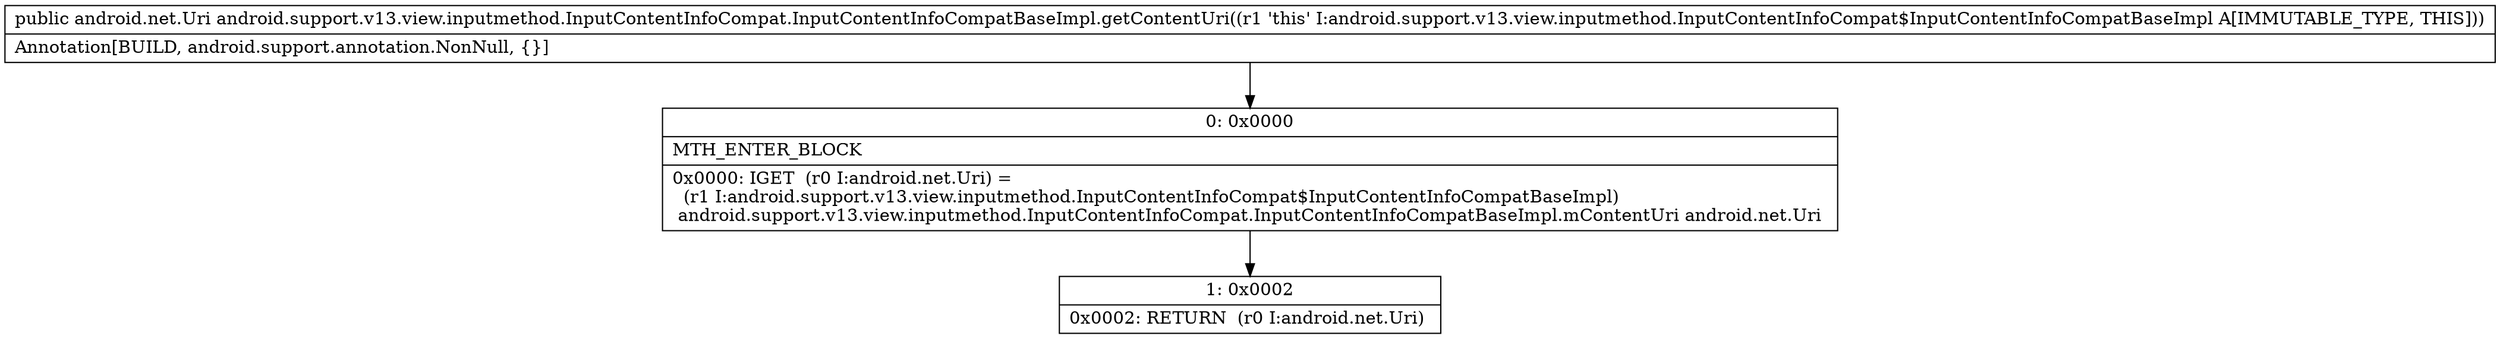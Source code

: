 digraph "CFG forandroid.support.v13.view.inputmethod.InputContentInfoCompat.InputContentInfoCompatBaseImpl.getContentUri()Landroid\/net\/Uri;" {
Node_0 [shape=record,label="{0\:\ 0x0000|MTH_ENTER_BLOCK\l|0x0000: IGET  (r0 I:android.net.Uri) = \l  (r1 I:android.support.v13.view.inputmethod.InputContentInfoCompat$InputContentInfoCompatBaseImpl)\l android.support.v13.view.inputmethod.InputContentInfoCompat.InputContentInfoCompatBaseImpl.mContentUri android.net.Uri \l}"];
Node_1 [shape=record,label="{1\:\ 0x0002|0x0002: RETURN  (r0 I:android.net.Uri) \l}"];
MethodNode[shape=record,label="{public android.net.Uri android.support.v13.view.inputmethod.InputContentInfoCompat.InputContentInfoCompatBaseImpl.getContentUri((r1 'this' I:android.support.v13.view.inputmethod.InputContentInfoCompat$InputContentInfoCompatBaseImpl A[IMMUTABLE_TYPE, THIS]))  | Annotation[BUILD, android.support.annotation.NonNull, \{\}]\l}"];
MethodNode -> Node_0;
Node_0 -> Node_1;
}

